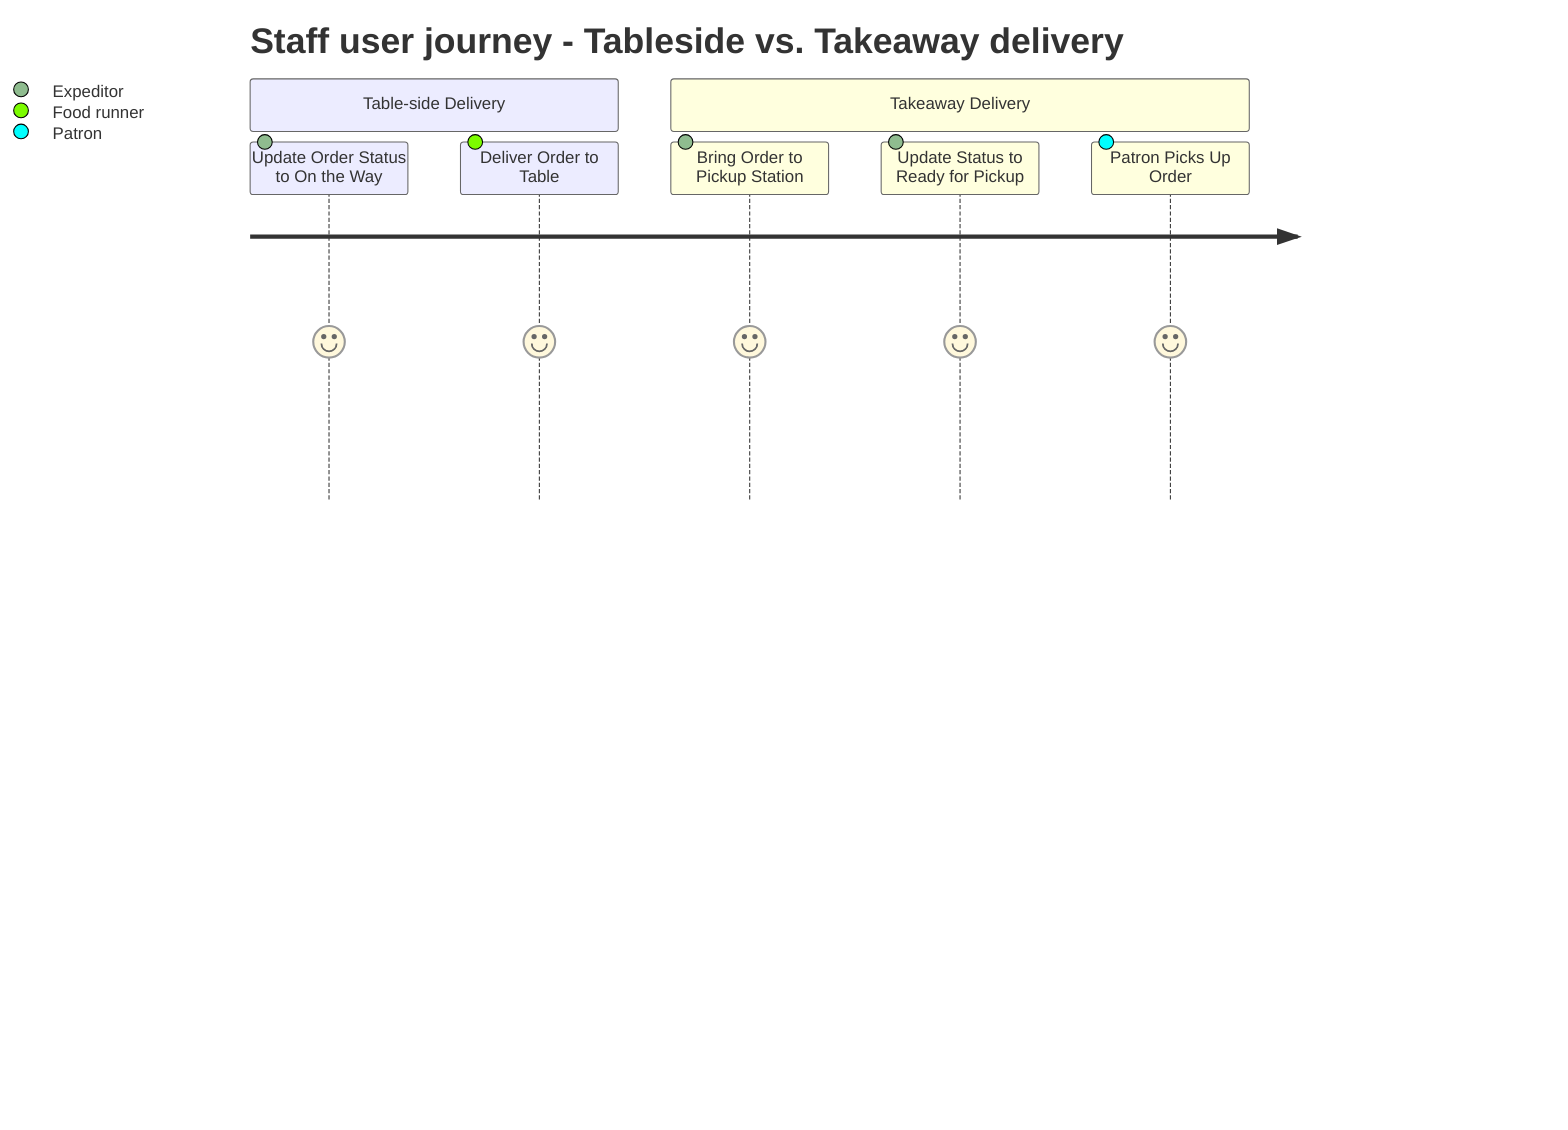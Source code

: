 journey
    title Staff user journey - Tableside vs. Takeaway delivery
      section Table-side Delivery
        Update Order Status to On the Way: 5: Expeditor
        Deliver Order to Table: 5: Food runner
      section Takeaway Delivery
        Bring Order to Pickup Station: 5: Expeditor
        Update Status to Ready for Pickup: 5: Expeditor
        Patron Picks Up Order: 5: Patron